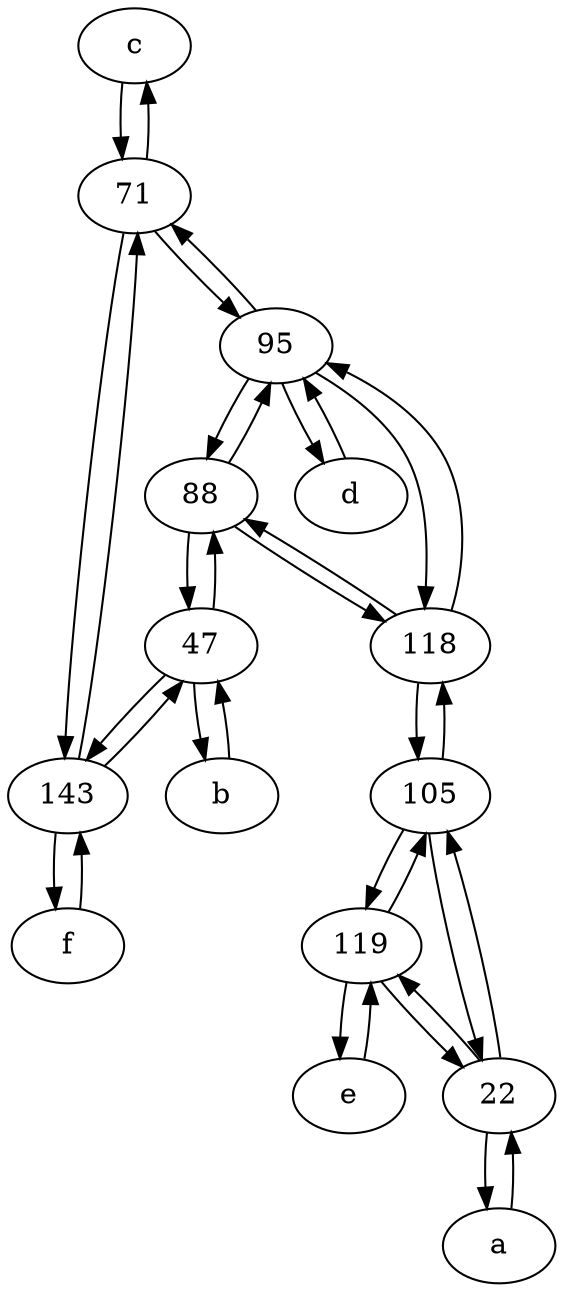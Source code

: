 digraph  {
	c [pos="20,10!"];
	88;
	105;
	a [pos="40,10!"];
	118;
	22;
	143;
	b [pos="50,20!"];
	f [pos="15,45!"];
	47;
	71;
	119;
	95;
	d [pos="20,30!"];
	e [pos="30,50!"];
	88 -> 95;
	105 -> 119;
	143 -> 71;
	95 -> d;
	95 -> 71;
	71 -> 143;
	b -> 47;
	119 -> e;
	22 -> 119;
	95 -> 118;
	88 -> 118;
	118 -> 105;
	47 -> 88;
	c -> 71;
	71 -> 95;
	105 -> 118;
	88 -> 47;
	95 -> 88;
	22 -> 105;
	22 -> a;
	143 -> f;
	119 -> 22;
	f -> 143;
	d -> 95;
	47 -> 143;
	143 -> 47;
	a -> 22;
	105 -> 22;
	e -> 119;
	119 -> 105;
	71 -> c;
	118 -> 95;
	118 -> 88;
	47 -> b;

	}
